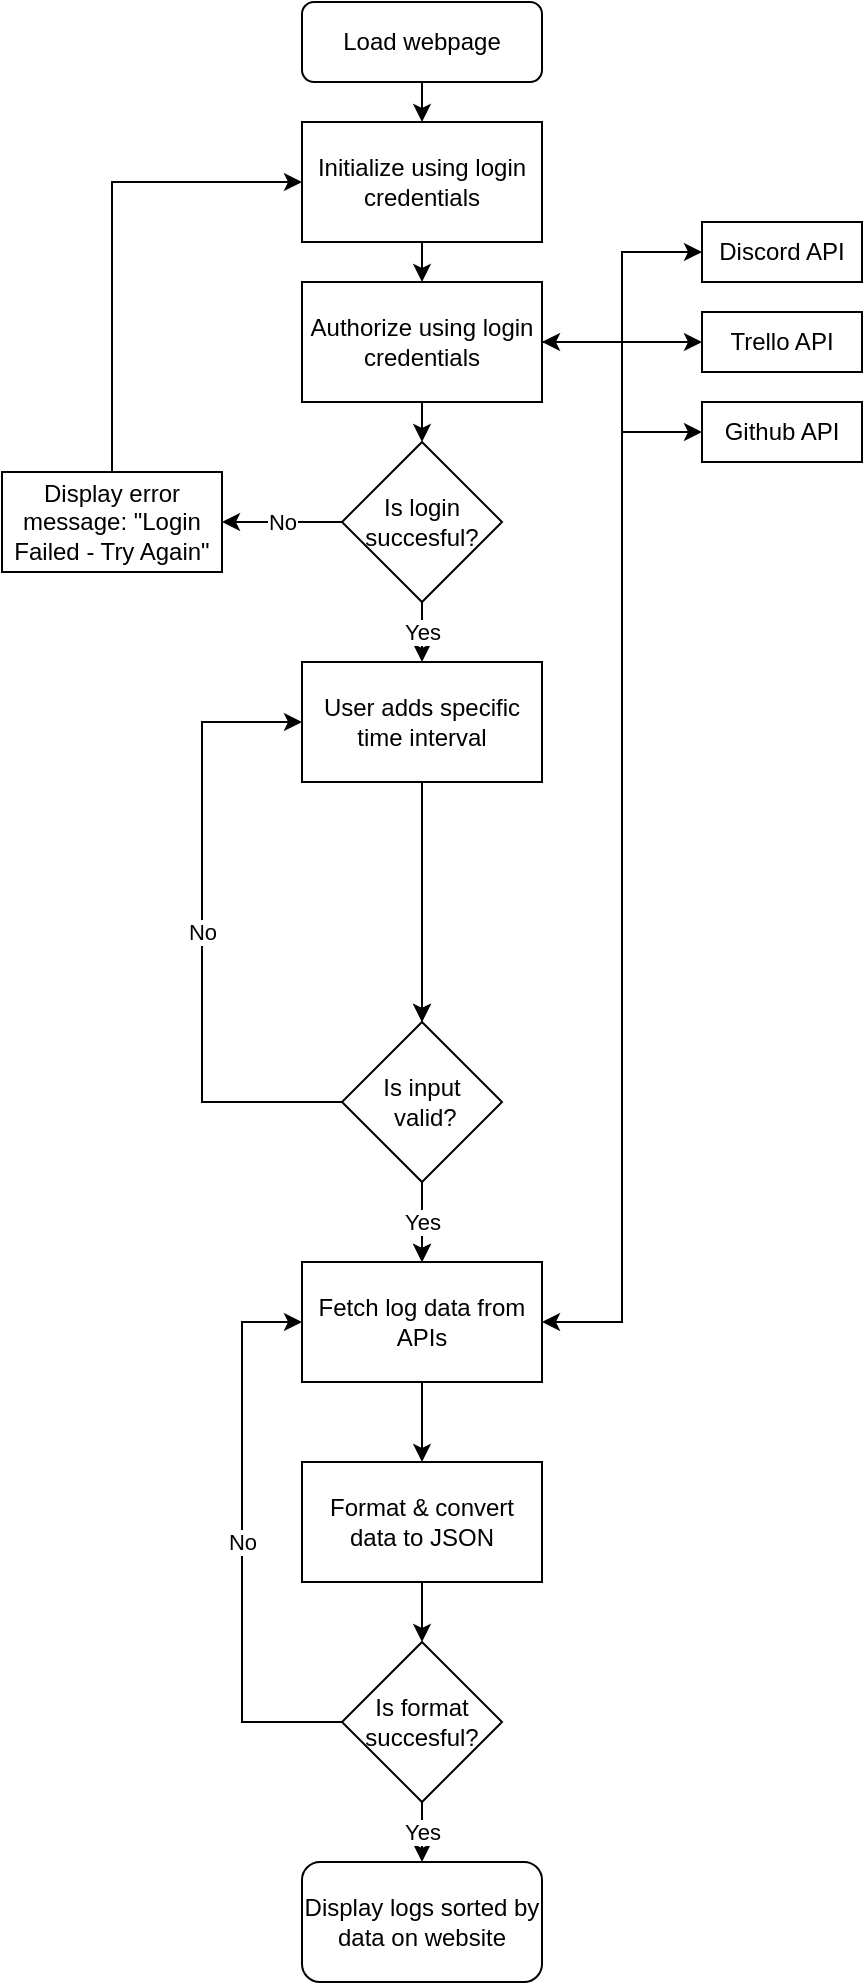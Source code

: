 <mxfile version="15.5.6" type="github">
  <diagram id="C5RBs43oDa-KdzZeNtuy" name="Page-1">
    <mxGraphModel dx="1209" dy="642" grid="1" gridSize="10" guides="1" tooltips="1" connect="1" arrows="1" fold="1" page="1" pageScale="1" pageWidth="827" pageHeight="1169" math="0" shadow="0">
      <root>
        <mxCell id="WIyWlLk6GJQsqaUBKTNV-0" />
        <mxCell id="WIyWlLk6GJQsqaUBKTNV-1" parent="WIyWlLk6GJQsqaUBKTNV-0" />
        <mxCell id="WIyWlLk6GJQsqaUBKTNV-3" value="Load webpage" style="rounded=1;whiteSpace=wrap;html=1;fontSize=12;glass=0;strokeWidth=1;shadow=0;" parent="WIyWlLk6GJQsqaUBKTNV-1" vertex="1">
          <mxGeometry x="160" y="80" width="120" height="40" as="geometry" />
        </mxCell>
        <mxCell id="2RqIepUufL-vqoD_qFjq-2" style="edgeStyle=orthogonalEdgeStyle;rounded=0;orthogonalLoop=1;jettySize=auto;html=1;exitX=0.5;exitY=1;exitDx=0;exitDy=0;entryX=0.5;entryY=0;entryDx=0;entryDy=0;" parent="WIyWlLk6GJQsqaUBKTNV-1" source="-2moIOYL9sCHHzetPRf_-1" target="-2moIOYL9sCHHzetPRf_-3" edge="1">
          <mxGeometry relative="1" as="geometry" />
        </mxCell>
        <mxCell id="-2moIOYL9sCHHzetPRf_-1" value="Initialize using login credentials" style="rounded=0;whiteSpace=wrap;html=1;" parent="WIyWlLk6GJQsqaUBKTNV-1" vertex="1">
          <mxGeometry x="160" y="140" width="120" height="60" as="geometry" />
        </mxCell>
        <mxCell id="2RqIepUufL-vqoD_qFjq-13" style="edgeStyle=orthogonalEdgeStyle;rounded=0;orthogonalLoop=1;jettySize=auto;html=1;exitX=1;exitY=0.5;exitDx=0;exitDy=0;entryX=0;entryY=0.5;entryDx=0;entryDy=0;" parent="WIyWlLk6GJQsqaUBKTNV-1" source="-2moIOYL9sCHHzetPRf_-3" target="2RqIepUufL-vqoD_qFjq-7" edge="1">
          <mxGeometry relative="1" as="geometry" />
        </mxCell>
        <mxCell id="2RqIepUufL-vqoD_qFjq-15" style="edgeStyle=orthogonalEdgeStyle;rounded=0;orthogonalLoop=1;jettySize=auto;html=1;exitX=1;exitY=0.5;exitDx=0;exitDy=0;" parent="WIyWlLk6GJQsqaUBKTNV-1" source="-2moIOYL9sCHHzetPRf_-3" target="2RqIepUufL-vqoD_qFjq-5" edge="1">
          <mxGeometry relative="1" as="geometry">
            <Array as="points">
              <mxPoint x="320" y="250" />
              <mxPoint x="320" y="205" />
            </Array>
          </mxGeometry>
        </mxCell>
        <mxCell id="-2moIOYL9sCHHzetPRf_-3" value="Authorize using login credentials" style="rounded=0;whiteSpace=wrap;html=1;" parent="WIyWlLk6GJQsqaUBKTNV-1" vertex="1">
          <mxGeometry x="160" y="220" width="120" height="60" as="geometry" />
        </mxCell>
        <mxCell id="2RqIepUufL-vqoD_qFjq-5" value="Discord API" style="rounded=0;whiteSpace=wrap;html=1;" parent="WIyWlLk6GJQsqaUBKTNV-1" vertex="1">
          <mxGeometry x="360" y="190" width="80" height="30" as="geometry" />
        </mxCell>
        <mxCell id="SZAgjGU9Dr0E7uLyPqEL-0" value="No" style="edgeStyle=orthogonalEdgeStyle;rounded=0;orthogonalLoop=1;jettySize=auto;html=1;exitX=0;exitY=0.5;exitDx=0;exitDy=0;entryX=1;entryY=0.5;entryDx=0;entryDy=0;" parent="WIyWlLk6GJQsqaUBKTNV-1" source="WAe8ZHCELUTALhH0bior-2" target="SZAgjGU9Dr0E7uLyPqEL-2" edge="1">
          <mxGeometry relative="1" as="geometry">
            <mxPoint x="140" y="340" as="targetPoint" />
          </mxGeometry>
        </mxCell>
        <mxCell id="WAe8ZHCELUTALhH0bior-2" value="Is login succesful?" style="rhombus;whiteSpace=wrap;html=1;" parent="WIyWlLk6GJQsqaUBKTNV-1" vertex="1">
          <mxGeometry x="180" y="300" width="80" height="80" as="geometry" />
        </mxCell>
        <mxCell id="2RqIepUufL-vqoD_qFjq-6" value="Trello API" style="rounded=0;whiteSpace=wrap;html=1;" parent="WIyWlLk6GJQsqaUBKTNV-1" vertex="1">
          <mxGeometry x="360" y="235" width="80" height="30" as="geometry" />
        </mxCell>
        <mxCell id="WAe8ZHCELUTALhH0bior-3" value="" style="endArrow=classic;html=1;rounded=0;exitX=0.5;exitY=1;exitDx=0;exitDy=0;entryX=0.5;entryY=0;entryDx=0;entryDy=0;" parent="WIyWlLk6GJQsqaUBKTNV-1" source="-2moIOYL9sCHHzetPRf_-3" target="WAe8ZHCELUTALhH0bior-2" edge="1">
          <mxGeometry width="50" height="50" relative="1" as="geometry">
            <mxPoint x="390" y="290" as="sourcePoint" />
            <mxPoint x="440" y="240" as="targetPoint" />
          </mxGeometry>
        </mxCell>
        <mxCell id="2RqIepUufL-vqoD_qFjq-7" value="Github API" style="rounded=0;whiteSpace=wrap;html=1;" parent="WIyWlLk6GJQsqaUBKTNV-1" vertex="1">
          <mxGeometry x="360" y="280" width="80" height="30" as="geometry" />
        </mxCell>
        <mxCell id="WAe8ZHCELUTALhH0bior-5" value="Yes" style="endArrow=classic;html=1;rounded=0;exitX=0.5;exitY=1;exitDx=0;exitDy=0;" parent="WIyWlLk6GJQsqaUBKTNV-1" edge="1">
          <mxGeometry width="50" height="50" relative="1" as="geometry">
            <mxPoint x="220" y="380" as="sourcePoint" />
            <mxPoint x="220" y="410" as="targetPoint" />
          </mxGeometry>
        </mxCell>
        <mxCell id="0UVDnx11AtoWNzCPpGSe-1" style="edgeStyle=orthogonalEdgeStyle;rounded=0;orthogonalLoop=1;jettySize=auto;html=1;exitX=0.5;exitY=1;exitDx=0;exitDy=0;entryX=0.5;entryY=0;entryDx=0;entryDy=0;" parent="WIyWlLk6GJQsqaUBKTNV-1" source="WAe8ZHCELUTALhH0bior-6" target="WAe8ZHCELUTALhH0bior-8" edge="1">
          <mxGeometry relative="1" as="geometry" />
        </mxCell>
        <mxCell id="WAe8ZHCELUTALhH0bior-6" value="User adds specific time interval" style="rounded=0;whiteSpace=wrap;html=1;" parent="WIyWlLk6GJQsqaUBKTNV-1" vertex="1">
          <mxGeometry x="160" y="410" width="120" height="60" as="geometry" />
        </mxCell>
        <mxCell id="3UZbT8TjckCb0OK_kIPQ-1" style="edgeStyle=orthogonalEdgeStyle;rounded=0;orthogonalLoop=1;jettySize=auto;html=1;exitX=0.5;exitY=0;exitDx=0;exitDy=0;entryX=0;entryY=0.5;entryDx=0;entryDy=0;" parent="WIyWlLk6GJQsqaUBKTNV-1" source="SZAgjGU9Dr0E7uLyPqEL-2" target="-2moIOYL9sCHHzetPRf_-1" edge="1">
          <mxGeometry relative="1" as="geometry" />
        </mxCell>
        <mxCell id="SZAgjGU9Dr0E7uLyPqEL-2" value="Display error message: &quot;Login Failed - Try Again&quot;" style="rounded=0;whiteSpace=wrap;html=1;" parent="WIyWlLk6GJQsqaUBKTNV-1" vertex="1">
          <mxGeometry x="10" y="315" width="110" height="50" as="geometry" />
        </mxCell>
        <mxCell id="3UZbT8TjckCb0OK_kIPQ-0" value="" style="endArrow=classic;startArrow=classic;html=1;rounded=0;entryX=0;entryY=0.5;entryDx=0;entryDy=0;exitX=1;exitY=0.5;exitDx=0;exitDy=0;" parent="WIyWlLk6GJQsqaUBKTNV-1" source="-2moIOYL9sCHHzetPRf_-3" target="2RqIepUufL-vqoD_qFjq-6" edge="1">
          <mxGeometry width="50" height="50" relative="1" as="geometry">
            <mxPoint x="390" y="320" as="sourcePoint" />
            <mxPoint x="440" y="270" as="targetPoint" />
          </mxGeometry>
        </mxCell>
        <mxCell id="0UVDnx11AtoWNzCPpGSe-0" value="No" style="edgeStyle=orthogonalEdgeStyle;rounded=0;orthogonalLoop=1;jettySize=auto;html=1;exitX=0;exitY=0.5;exitDx=0;exitDy=0;entryX=0;entryY=0.5;entryDx=0;entryDy=0;" parent="WIyWlLk6GJQsqaUBKTNV-1" source="WAe8ZHCELUTALhH0bior-8" edge="1">
          <mxGeometry relative="1" as="geometry">
            <Array as="points">
              <mxPoint x="110" y="630" />
              <mxPoint x="110" y="440" />
            </Array>
            <mxPoint x="160" y="440" as="targetPoint" />
          </mxGeometry>
        </mxCell>
        <mxCell id="0UVDnx11AtoWNzCPpGSe-2" value="Yes" style="edgeStyle=orthogonalEdgeStyle;rounded=0;orthogonalLoop=1;jettySize=auto;html=1;exitX=0.5;exitY=1;exitDx=0;exitDy=0;entryX=0.5;entryY=0;entryDx=0;entryDy=0;" parent="WIyWlLk6GJQsqaUBKTNV-1" source="WAe8ZHCELUTALhH0bior-8" target="WAe8ZHCELUTALhH0bior-9" edge="1">
          <mxGeometry relative="1" as="geometry" />
        </mxCell>
        <mxCell id="WAe8ZHCELUTALhH0bior-8" value="Is input&lt;br&gt;&amp;nbsp;valid?" style="rhombus;whiteSpace=wrap;html=1;" parent="WIyWlLk6GJQsqaUBKTNV-1" vertex="1">
          <mxGeometry x="180" y="590" width="80" height="80" as="geometry" />
        </mxCell>
        <mxCell id="WAe8ZHCELUTALhH0bior-20" value="" style="edgeStyle=orthogonalEdgeStyle;rounded=0;orthogonalLoop=1;jettySize=auto;html=1;" edge="1" parent="WIyWlLk6GJQsqaUBKTNV-1" source="WAe8ZHCELUTALhH0bior-9" target="WAe8ZHCELUTALhH0bior-14">
          <mxGeometry relative="1" as="geometry" />
        </mxCell>
        <mxCell id="WAe8ZHCELUTALhH0bior-9" value="Fetch log data from APIs" style="rounded=0;whiteSpace=wrap;html=1;" parent="WIyWlLk6GJQsqaUBKTNV-1" vertex="1">
          <mxGeometry x="160" y="710" width="120" height="60" as="geometry" />
        </mxCell>
        <mxCell id="0UVDnx11AtoWNzCPpGSe-4" value="" style="endArrow=classic;html=1;rounded=0;entryX=1;entryY=0.5;entryDx=0;entryDy=0;" parent="WIyWlLk6GJQsqaUBKTNV-1" target="WAe8ZHCELUTALhH0bior-9" edge="1">
          <mxGeometry width="50" height="50" relative="1" as="geometry">
            <mxPoint x="320" y="250" as="sourcePoint" />
            <mxPoint x="380" y="400" as="targetPoint" />
            <Array as="points">
              <mxPoint x="320" y="740" />
            </Array>
          </mxGeometry>
        </mxCell>
        <mxCell id="WAe8ZHCELUTALhH0bior-10" value="" style="endArrow=classic;html=1;rounded=0;exitX=0.5;exitY=1;exitDx=0;exitDy=0;entryX=0.5;entryY=0;entryDx=0;entryDy=0;" parent="WIyWlLk6GJQsqaUBKTNV-1" source="WAe8ZHCELUTALhH0bior-6" target="WAe8ZHCELUTALhH0bior-8" edge="1">
          <mxGeometry width="50" height="50" relative="1" as="geometry">
            <mxPoint x="120" y="570" as="sourcePoint" />
            <mxPoint x="170" y="520" as="targetPoint" />
          </mxGeometry>
        </mxCell>
        <mxCell id="WAe8ZHCELUTALhH0bior-12" value="Yes" style="endArrow=classic;html=1;rounded=0;exitX=0.5;exitY=1;exitDx=0;exitDy=0;entryX=0.5;entryY=0;entryDx=0;entryDy=0;" parent="WIyWlLk6GJQsqaUBKTNV-1" source="WAe8ZHCELUTALhH0bior-8" target="WAe8ZHCELUTALhH0bior-9" edge="1">
          <mxGeometry width="50" height="50" relative="1" as="geometry">
            <mxPoint x="120" y="570" as="sourcePoint" />
            <mxPoint x="170" y="520" as="targetPoint" />
          </mxGeometry>
        </mxCell>
        <mxCell id="DVcphDohmMD5XJjO2qoM-1" style="edgeStyle=orthogonalEdgeStyle;rounded=0;orthogonalLoop=1;jettySize=auto;html=1;exitX=0.5;exitY=1;exitDx=0;exitDy=0;entryX=0.5;entryY=0;entryDx=0;entryDy=0;" parent="WIyWlLk6GJQsqaUBKTNV-1" source="WAe8ZHCELUTALhH0bior-14" target="DVcphDohmMD5XJjO2qoM-0" edge="1">
          <mxGeometry relative="1" as="geometry" />
        </mxCell>
        <mxCell id="WAe8ZHCELUTALhH0bior-14" value="Format &amp;amp; convert data to JSON" style="rounded=0;whiteSpace=wrap;html=1;" parent="WIyWlLk6GJQsqaUBKTNV-1" vertex="1">
          <mxGeometry x="160" y="810" width="120" height="60" as="geometry" />
        </mxCell>
        <mxCell id="WAe8ZHCELUTALhH0bior-17" value="Display logs sorted by data on website" style="rounded=1;whiteSpace=wrap;html=1;" parent="WIyWlLk6GJQsqaUBKTNV-1" vertex="1">
          <mxGeometry x="160" y="1010" width="120" height="60" as="geometry" />
        </mxCell>
        <mxCell id="DVcphDohmMD5XJjO2qoM-2" value="Yes" style="edgeStyle=orthogonalEdgeStyle;rounded=0;orthogonalLoop=1;jettySize=auto;html=1;exitX=0.5;exitY=1;exitDx=0;exitDy=0;" parent="WIyWlLk6GJQsqaUBKTNV-1" source="DVcphDohmMD5XJjO2qoM-0" edge="1">
          <mxGeometry relative="1" as="geometry">
            <mxPoint x="220" y="1010" as="targetPoint" />
          </mxGeometry>
        </mxCell>
        <mxCell id="DVcphDohmMD5XJjO2qoM-3" value="No" style="edgeStyle=orthogonalEdgeStyle;rounded=0;orthogonalLoop=1;jettySize=auto;html=1;exitX=0;exitY=0.5;exitDx=0;exitDy=0;entryX=0;entryY=0.5;entryDx=0;entryDy=0;" parent="WIyWlLk6GJQsqaUBKTNV-1" source="DVcphDohmMD5XJjO2qoM-0" target="WAe8ZHCELUTALhH0bior-9" edge="1">
          <mxGeometry relative="1" as="geometry">
            <Array as="points">
              <mxPoint x="130" y="940" />
              <mxPoint x="130" y="740" />
            </Array>
          </mxGeometry>
        </mxCell>
        <mxCell id="DVcphDohmMD5XJjO2qoM-0" value="Is format succesful?" style="rhombus;whiteSpace=wrap;html=1;" parent="WIyWlLk6GJQsqaUBKTNV-1" vertex="1">
          <mxGeometry x="180" y="900" width="80" height="80" as="geometry" />
        </mxCell>
        <mxCell id="WAe8ZHCELUTALhH0bior-18" value="" style="endArrow=classic;html=1;rounded=0;exitX=0.5;exitY=1;exitDx=0;exitDy=0;entryX=0.5;entryY=0;entryDx=0;entryDy=0;" parent="WIyWlLk6GJQsqaUBKTNV-1" source="WIyWlLk6GJQsqaUBKTNV-3" target="-2moIOYL9sCHHzetPRf_-1" edge="1">
          <mxGeometry width="50" height="50" relative="1" as="geometry">
            <mxPoint x="240" y="300" as="sourcePoint" />
            <mxPoint x="290" y="250" as="targetPoint" />
          </mxGeometry>
        </mxCell>
      </root>
    </mxGraphModel>
  </diagram>
</mxfile>
